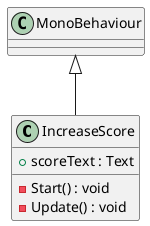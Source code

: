 @startuml
class IncreaseScore {
    + scoreText : Text
    - Start() : void
    - Update() : void
}
MonoBehaviour <|-- IncreaseScore
@enduml
